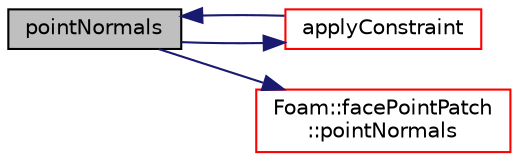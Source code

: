 digraph "pointNormals"
{
  bgcolor="transparent";
  edge [fontname="Helvetica",fontsize="10",labelfontname="Helvetica",labelfontsize="10"];
  node [fontname="Helvetica",fontsize="10",shape=record];
  rankdir="LR";
  Node1 [label="pointNormals",height=0.2,width=0.4,color="black", fillcolor="grey75", style="filled", fontcolor="black"];
  Node1 -> Node2 [color="midnightblue",fontsize="10",style="solid",fontname="Helvetica"];
  Node2 [label="applyConstraint",height=0.2,width=0.4,color="red",URL="$a01664.html#ac0063e7d07d55e23bc495269a43121fa",tooltip="Accumulate the effect of constraint direction of this patch. "];
  Node2 -> Node1 [color="midnightblue",fontsize="10",style="solid",fontname="Helvetica"];
  Node1 -> Node3 [color="midnightblue",fontsize="10",style="solid",fontname="Helvetica"];
  Node3 [label="Foam::facePointPatch\l::pointNormals",height=0.2,width=0.4,color="red",URL="$a00740.html#a5bfd0eb50929e3ee2f27b35f0c9c03df",tooltip="Return point unit normals. "];
}
